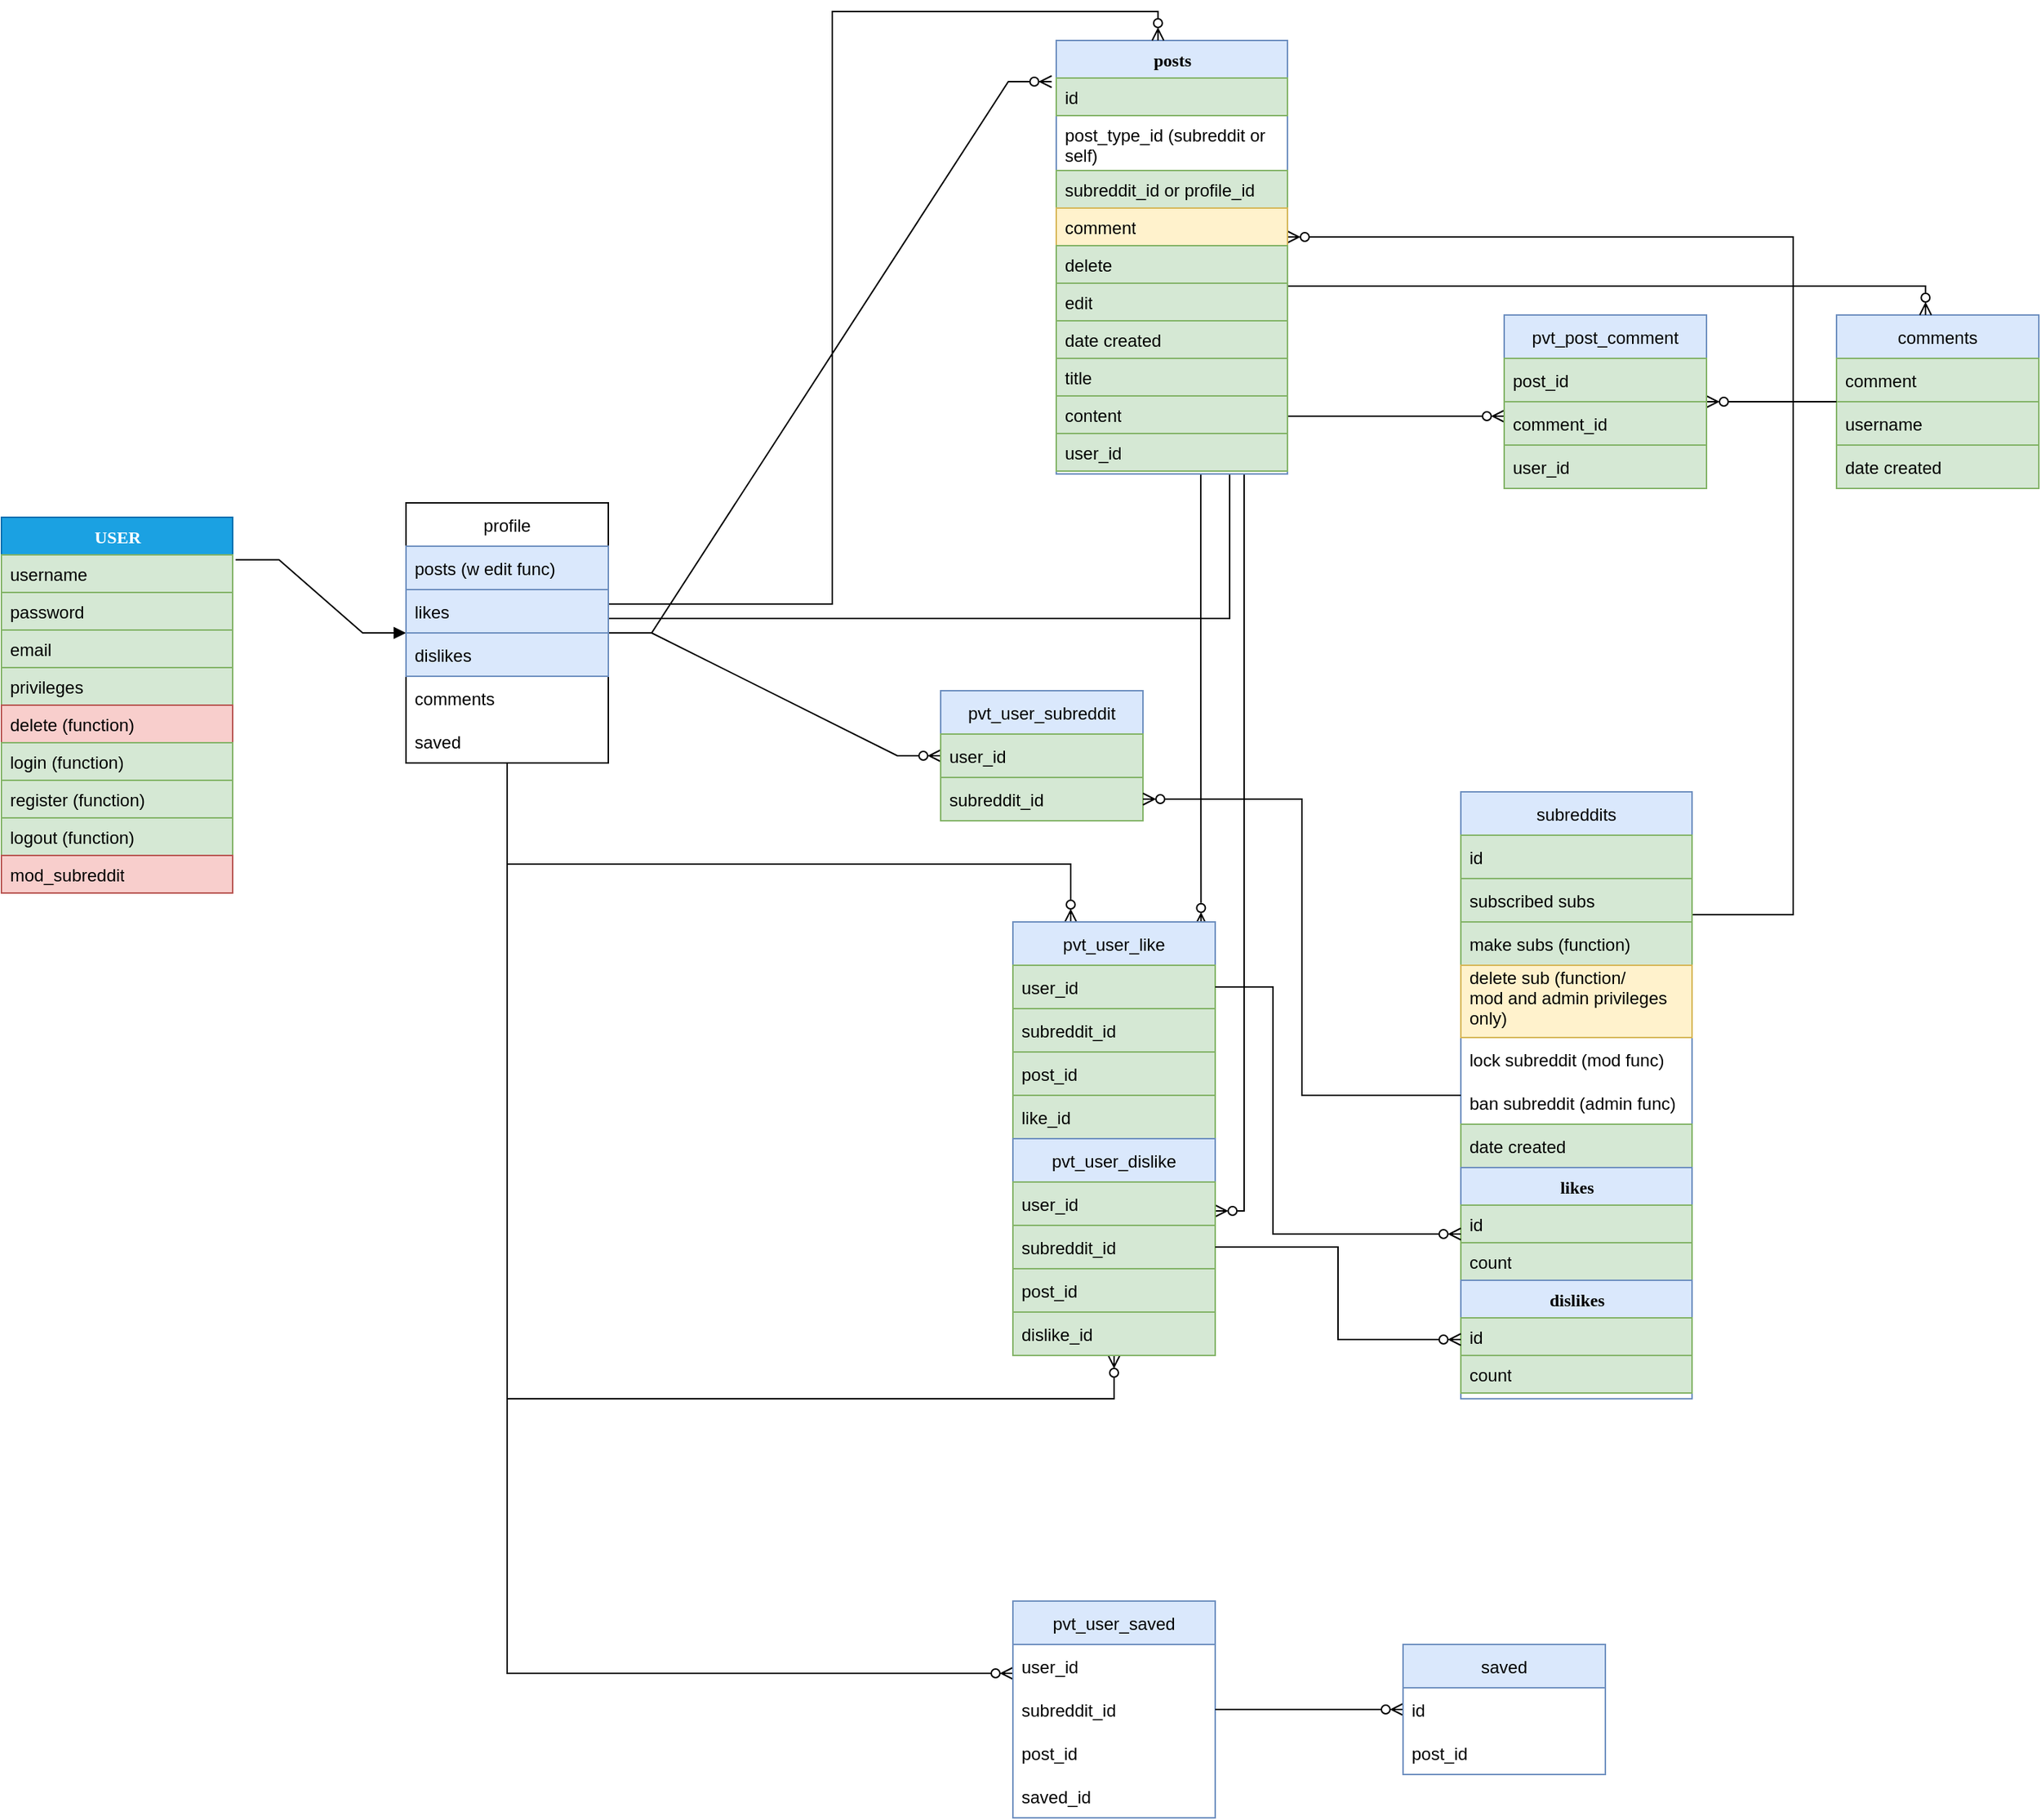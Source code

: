 <mxfile version="17.4.2" type="device"><diagram name="Page-1" id="9f46799a-70d6-7492-0946-bef42562c5a5"><mxGraphModel dx="1038" dy="1491" grid="1" gridSize="10" guides="1" tooltips="1" connect="1" arrows="1" fold="1" page="1" pageScale="1" pageWidth="1100" pageHeight="850" background="none" math="0" shadow="0"><root><mxCell id="0"/><mxCell id="1" parent="0"/><mxCell id="78961159f06e98e8-17" value="USER" style="swimlane;html=1;fontStyle=1;align=center;verticalAlign=top;childLayout=stackLayout;horizontal=1;startSize=26;horizontalStack=0;resizeParent=1;resizeLast=0;collapsible=1;marginBottom=0;swimlaneFillColor=#ffffff;rounded=0;shadow=0;comic=0;labelBackgroundColor=none;strokeWidth=1;fillColor=#1ba1e2;fontFamily=Verdana;fontSize=12;fontColor=#ffffff;strokeColor=#006EAF;" parent="1" vertex="1"><mxGeometry x="40" y="40" width="160" height="260" as="geometry"/></mxCell><mxCell id="78961159f06e98e8-21" value="username" style="text;html=1;align=left;verticalAlign=top;spacingLeft=4;spacingRight=4;whiteSpace=wrap;overflow=hidden;rotatable=0;points=[[0,0.5],[1,0.5]];portConstraint=eastwest;fillColor=#d5e8d4;strokeColor=#82b366;" parent="78961159f06e98e8-17" vertex="1"><mxGeometry y="26" width="160" height="26" as="geometry"/></mxCell><mxCell id="78961159f06e98e8-23" value="password" style="text;html=1;align=left;verticalAlign=top;spacingLeft=4;spacingRight=4;whiteSpace=wrap;overflow=hidden;rotatable=0;points=[[0,0.5],[1,0.5]];portConstraint=eastwest;fillColor=#d5e8d4;strokeColor=#82b366;" parent="78961159f06e98e8-17" vertex="1"><mxGeometry y="52" width="160" height="26" as="geometry"/></mxCell><mxCell id="78961159f06e98e8-25" value="email" style="text;html=1;align=left;verticalAlign=top;spacingLeft=4;spacingRight=4;whiteSpace=wrap;overflow=hidden;rotatable=0;points=[[0,0.5],[1,0.5]];portConstraint=eastwest;fillColor=#d5e8d4;strokeColor=#82b366;" parent="78961159f06e98e8-17" vertex="1"><mxGeometry y="78" width="160" height="26" as="geometry"/></mxCell><mxCell id="drAiBeQKK8dR-W4HJCI8-1" value="privileges" style="text;html=1;align=left;verticalAlign=top;spacingLeft=4;spacingRight=4;whiteSpace=wrap;overflow=hidden;rotatable=0;points=[[0,0.5],[1,0.5]];portConstraint=eastwest;fillColor=#d5e8d4;strokeColor=#82b366;" parent="78961159f06e98e8-17" vertex="1"><mxGeometry y="104" width="160" height="26" as="geometry"/></mxCell><mxCell id="uqKY4ktfAnhMbrD-Z6_f-5" value="delete (function)" style="text;html=1;align=left;verticalAlign=top;spacingLeft=4;spacingRight=4;whiteSpace=wrap;overflow=hidden;rotatable=0;points=[[0,0.5],[1,0.5]];portConstraint=eastwest;fillColor=#f8cecc;strokeColor=#b85450;" parent="78961159f06e98e8-17" vertex="1"><mxGeometry y="130" width="160" height="26" as="geometry"/></mxCell><mxCell id="nUvhS7gGkmAWNlvg9w2H-15" value="login (function)" style="text;html=1;align=left;verticalAlign=top;spacingLeft=4;spacingRight=4;whiteSpace=wrap;overflow=hidden;rotatable=0;points=[[0,0.5],[1,0.5]];portConstraint=eastwest;fillColor=#d5e8d4;strokeColor=#82b366;" parent="78961159f06e98e8-17" vertex="1"><mxGeometry y="156" width="160" height="26" as="geometry"/></mxCell><mxCell id="nUvhS7gGkmAWNlvg9w2H-14" value="register (function)" style="text;html=1;align=left;verticalAlign=top;spacingLeft=4;spacingRight=4;whiteSpace=wrap;overflow=hidden;rotatable=0;points=[[0,0.5],[1,0.5]];portConstraint=eastwest;fillColor=#d5e8d4;strokeColor=#82b366;" parent="78961159f06e98e8-17" vertex="1"><mxGeometry y="182" width="160" height="26" as="geometry"/></mxCell><mxCell id="nUvhS7gGkmAWNlvg9w2H-16" value="logout (function)" style="text;html=1;align=left;verticalAlign=top;spacingLeft=4;spacingRight=4;whiteSpace=wrap;overflow=hidden;rotatable=0;points=[[0,0.5],[1,0.5]];portConstraint=eastwest;fillColor=#d5e8d4;strokeColor=#82b366;" parent="78961159f06e98e8-17" vertex="1"><mxGeometry y="208" width="160" height="26" as="geometry"/></mxCell><mxCell id="d_ZBSY3HJxsvSeBCxlQQ-6" value="mod_subreddit" style="text;html=1;align=left;verticalAlign=top;spacingLeft=4;spacingRight=4;whiteSpace=wrap;overflow=hidden;rotatable=0;points=[[0,0.5],[1,0.5]];portConstraint=eastwest;fillColor=#f8cecc;strokeColor=#b85450;" parent="78961159f06e98e8-17" vertex="1"><mxGeometry y="234" width="160" height="26" as="geometry"/></mxCell><mxCell id="d_ZBSY3HJxsvSeBCxlQQ-1" style="edgeStyle=orthogonalEdgeStyle;rounded=0;orthogonalLoop=1;jettySize=auto;html=1;endArrow=ERzeroToMany;endFill=0;" parent="1" source="uqKY4ktfAnhMbrD-Z6_f-15" target="SJWkhh7TY2Ft2IGESdE4-1" edge="1"><mxGeometry relative="1" as="geometry"><mxPoint x="1060" y="111" as="targetPoint"/><Array as="points"><mxPoint x="930" y="-30"/></Array></mxGeometry></mxCell><mxCell id="uqKY4ktfAnhMbrD-Z6_f-9" value="" style="edgeStyle=entityRelationEdgeStyle;fontSize=12;html=1;endArrow=ERzeroToMany;endFill=1;rounded=0;entryX=-0.02;entryY=0.095;entryDx=0;entryDy=0;entryPerimeter=0;" parent="1" source="_9cTHh4UUJ5DNviU_jwY-20" target="uqKY4ktfAnhMbrD-Z6_f-10" edge="1"><mxGeometry width="100" height="100" relative="1" as="geometry"><mxPoint x="470" y="96.19" as="sourcePoint"/><mxPoint x="780.96" y="-39.998" as="targetPoint"/></mxGeometry></mxCell><mxCell id="_9cTHh4UUJ5DNviU_jwY-7" style="edgeStyle=orthogonalEdgeStyle;rounded=0;orthogonalLoop=1;jettySize=auto;html=1;endArrow=ERzeroToMany;endFill=0;" parent="1" source="_9cTHh4UUJ5DNviU_jwY-20" target="_9cTHh4UUJ5DNviU_jwY-2" edge="1"><mxGeometry relative="1" as="geometry"><mxPoint x="390.059" y="240" as="sourcePoint"/><Array as="points"><mxPoint x="390" y="280"/><mxPoint x="780" y="280"/></Array></mxGeometry></mxCell><mxCell id="_9cTHh4UUJ5DNviU_jwY-9" style="edgeStyle=orthogonalEdgeStyle;rounded=0;orthogonalLoop=1;jettySize=auto;html=1;endArrow=ERzeroToMany;endFill=0;" parent="1" source="_9cTHh4UUJ5DNviU_jwY-20" target="_9cTHh4UUJ5DNviU_jwY-10" edge="1"><mxGeometry relative="1" as="geometry"><mxPoint x="390.059" y="240" as="sourcePoint"/><Array as="points"><mxPoint x="390" y="650"/></Array></mxGeometry></mxCell><mxCell id="Q7yW6wBONfypEGkqu4uv-3" value="" style="edgeStyle=entityRelationEdgeStyle;fontSize=12;html=1;endArrow=block;endFill=1;rounded=0;exitX=1.013;exitY=0.113;exitDx=0;exitDy=0;exitPerimeter=0;" parent="1" source="78961159f06e98e8-17" target="_9cTHh4UUJ5DNviU_jwY-20" edge="1"><mxGeometry width="100" height="100" relative="1" as="geometry"><mxPoint x="210" y="180" as="sourcePoint"/><mxPoint x="312.08" y="76.02" as="targetPoint"/></mxGeometry></mxCell><mxCell id="-QyiAIbxugZRSILFU4gC-1" value="" style="edgeStyle=entityRelationEdgeStyle;fontSize=12;html=1;endArrow=ERzeroToMany;endFill=1;rounded=0;" parent="1" source="_9cTHh4UUJ5DNviU_jwY-20" target="SJWkhh7TY2Ft2IGESdE4-6" edge="1"><mxGeometry width="100" height="100" relative="1" as="geometry"><mxPoint x="470" y="122.19" as="sourcePoint"/><mxPoint x="790" y="312.5" as="targetPoint"/></mxGeometry></mxCell><mxCell id="MexEV-au3usrfiTKLxCq-2" style="edgeStyle=orthogonalEdgeStyle;rounded=0;orthogonalLoop=1;jettySize=auto;html=1;endArrow=ERzeroToMany;endFill=0;" parent="1" source="-QyiAIbxugZRSILFU4gC-6" target="uqKY4ktfAnhMbrD-Z6_f-10" edge="1"><mxGeometry relative="1" as="geometry"><Array as="points"><mxPoint x="1280" y="315"/><mxPoint x="1280" y="-154"/></Array></mxGeometry></mxCell><mxCell id="-QyiAIbxugZRSILFU4gC-6" value="subreddits" style="swimlane;fontStyle=0;childLayout=stackLayout;horizontal=1;startSize=30;horizontalStack=0;resizeParent=1;resizeParentMax=0;resizeLast=0;collapsible=1;marginBottom=0;fillColor=#dae8fc;strokeColor=#6c8ebf;" parent="1" vertex="1"><mxGeometry x="1050" y="230" width="160" height="420" as="geometry"/></mxCell><mxCell id="-QyiAIbxugZRSILFU4gC-7" value="id" style="text;strokeColor=#82b366;fillColor=#d5e8d4;align=left;verticalAlign=middle;spacingLeft=4;spacingRight=4;overflow=hidden;points=[[0,0.5],[1,0.5]];portConstraint=eastwest;rotatable=0;" parent="-QyiAIbxugZRSILFU4gC-6" vertex="1"><mxGeometry y="30" width="160" height="30" as="geometry"/></mxCell><mxCell id="_9cTHh4UUJ5DNviU_jwY-17" value="subscribed subs" style="text;strokeColor=#82b366;fillColor=#d5e8d4;align=left;verticalAlign=middle;spacingLeft=4;spacingRight=4;overflow=hidden;points=[[0,0.5],[1,0.5]];portConstraint=eastwest;rotatable=0;" parent="-QyiAIbxugZRSILFU4gC-6" vertex="1"><mxGeometry y="60" width="160" height="30" as="geometry"/></mxCell><mxCell id="-QyiAIbxugZRSILFU4gC-8" value="make subs (function)" style="text;strokeColor=#82b366;fillColor=#d5e8d4;align=left;verticalAlign=middle;spacingLeft=4;spacingRight=4;overflow=hidden;points=[[0,0.5],[1,0.5]];portConstraint=eastwest;rotatable=0;" parent="-QyiAIbxugZRSILFU4gC-6" vertex="1"><mxGeometry y="90" width="160" height="30" as="geometry"/></mxCell><mxCell id="-QyiAIbxugZRSILFU4gC-9" value="delete sub (function/&#10;mod and admin privileges &#10;only)&#10;" style="text;strokeColor=#d6b656;fillColor=#fff2cc;align=left;verticalAlign=middle;spacingLeft=4;spacingRight=4;overflow=hidden;points=[[0,0.5],[1,0.5]];portConstraint=eastwest;rotatable=0;" parent="-QyiAIbxugZRSILFU4gC-6" vertex="1"><mxGeometry y="120" width="160" height="50" as="geometry"/></mxCell><mxCell id="-QyiAIbxugZRSILFU4gC-10" value="lock subreddit (mod func)" style="text;strokeColor=none;fillColor=none;align=left;verticalAlign=middle;spacingLeft=4;spacingRight=4;overflow=hidden;points=[[0,0.5],[1,0.5]];portConstraint=eastwest;rotatable=0;" parent="-QyiAIbxugZRSILFU4gC-6" vertex="1"><mxGeometry y="170" width="160" height="30" as="geometry"/></mxCell><mxCell id="d_ZBSY3HJxsvSeBCxlQQ-7" value="ban subreddit (admin func)" style="text;strokeColor=none;fillColor=none;align=left;verticalAlign=middle;spacingLeft=4;spacingRight=4;overflow=hidden;points=[[0,0.5],[1,0.5]];portConstraint=eastwest;rotatable=0;" parent="-QyiAIbxugZRSILFU4gC-6" vertex="1"><mxGeometry y="200" width="160" height="30" as="geometry"/></mxCell><mxCell id="d_ZBSY3HJxsvSeBCxlQQ-11" value="date created" style="text;strokeColor=#82b366;fillColor=#d5e8d4;align=left;verticalAlign=middle;spacingLeft=4;spacingRight=4;overflow=hidden;points=[[0,0.5],[1,0.5]];portConstraint=eastwest;rotatable=0;" parent="-QyiAIbxugZRSILFU4gC-6" vertex="1"><mxGeometry y="230" width="160" height="30" as="geometry"/></mxCell><mxCell id="78961159f06e98e8-30" value="likes" style="swimlane;html=1;fontStyle=1;align=center;verticalAlign=top;childLayout=stackLayout;horizontal=1;startSize=26;horizontalStack=0;resizeParent=1;resizeLast=0;collapsible=1;marginBottom=0;swimlaneFillColor=#ffffff;rounded=0;shadow=0;comic=0;labelBackgroundColor=none;strokeWidth=1;fillColor=#dae8fc;fontFamily=Verdana;fontSize=12;strokeColor=#6c8ebf;" parent="-QyiAIbxugZRSILFU4gC-6" vertex="1"><mxGeometry y="260" width="160" height="160" as="geometry"/></mxCell><mxCell id="78961159f06e98e8-31" value="id" style="text;html=1;strokeColor=#82b366;fillColor=#d5e8d4;align=left;verticalAlign=top;spacingLeft=4;spacingRight=4;whiteSpace=wrap;overflow=hidden;rotatable=0;points=[[0,0.5],[1,0.5]];portConstraint=eastwest;" parent="78961159f06e98e8-30" vertex="1"><mxGeometry y="26" width="160" height="26" as="geometry"/></mxCell><mxCell id="_9cTHh4UUJ5DNviU_jwY-15" value="count" style="text;html=1;strokeColor=#82b366;fillColor=#d5e8d4;align=left;verticalAlign=top;spacingLeft=4;spacingRight=4;whiteSpace=wrap;overflow=hidden;rotatable=0;points=[[0,0.5],[1,0.5]];portConstraint=eastwest;" parent="78961159f06e98e8-30" vertex="1"><mxGeometry y="52" width="160" height="26" as="geometry"/></mxCell><mxCell id="uqKY4ktfAnhMbrD-Z6_f-18" value="dislikes" style="swimlane;html=1;fontStyle=1;align=center;verticalAlign=top;childLayout=stackLayout;horizontal=1;startSize=26;horizontalStack=0;resizeParent=1;resizeLast=0;collapsible=1;marginBottom=0;swimlaneFillColor=#ffffff;rounded=0;shadow=0;comic=0;labelBackgroundColor=none;strokeWidth=1;fillColor=#dae8fc;fontFamily=Verdana;fontSize=12;strokeColor=#6c8ebf;" parent="78961159f06e98e8-30" vertex="1"><mxGeometry y="78" width="160" height="82" as="geometry"/></mxCell><mxCell id="uqKY4ktfAnhMbrD-Z6_f-19" value="id" style="text;html=1;strokeColor=#82b366;fillColor=#d5e8d4;align=left;verticalAlign=top;spacingLeft=4;spacingRight=4;whiteSpace=wrap;overflow=hidden;rotatable=0;points=[[0,0.5],[1,0.5]];portConstraint=eastwest;" parent="uqKY4ktfAnhMbrD-Z6_f-18" vertex="1"><mxGeometry y="26" width="160" height="26" as="geometry"/></mxCell><mxCell id="_9cTHh4UUJ5DNviU_jwY-16" value="count" style="text;html=1;strokeColor=#82b366;fillColor=#d5e8d4;align=left;verticalAlign=top;spacingLeft=4;spacingRight=4;whiteSpace=wrap;overflow=hidden;rotatable=0;points=[[0,0.5],[1,0.5]];portConstraint=eastwest;" parent="uqKY4ktfAnhMbrD-Z6_f-18" vertex="1"><mxGeometry y="52" width="160" height="26" as="geometry"/></mxCell><mxCell id="d_ZBSY3HJxsvSeBCxlQQ-2" value="comments" style="swimlane;fontStyle=0;childLayout=stackLayout;horizontal=1;startSize=30;horizontalStack=0;resizeParent=1;resizeParentMax=0;resizeLast=0;collapsible=1;marginBottom=0;fillColor=#dae8fc;strokeColor=#6c8ebf;" parent="1" vertex="1"><mxGeometry x="1310" y="-100" width="140" height="120" as="geometry"/></mxCell><mxCell id="d_ZBSY3HJxsvSeBCxlQQ-3" value="comment" style="text;strokeColor=#82b366;fillColor=#d5e8d4;align=left;verticalAlign=middle;spacingLeft=4;spacingRight=4;overflow=hidden;points=[[0,0.5],[1,0.5]];portConstraint=eastwest;rotatable=0;" parent="d_ZBSY3HJxsvSeBCxlQQ-2" vertex="1"><mxGeometry y="30" width="140" height="30" as="geometry"/></mxCell><mxCell id="d_ZBSY3HJxsvSeBCxlQQ-4" value="username" style="text;strokeColor=#82b366;fillColor=#d5e8d4;align=left;verticalAlign=middle;spacingLeft=4;spacingRight=4;overflow=hidden;points=[[0,0.5],[1,0.5]];portConstraint=eastwest;rotatable=0;" parent="d_ZBSY3HJxsvSeBCxlQQ-2" vertex="1"><mxGeometry y="60" width="140" height="30" as="geometry"/></mxCell><mxCell id="d_ZBSY3HJxsvSeBCxlQQ-12" value="date created" style="text;strokeColor=#82b366;fillColor=#d5e8d4;align=left;verticalAlign=middle;spacingLeft=4;spacingRight=4;overflow=hidden;points=[[0,0.5],[1,0.5]];portConstraint=eastwest;rotatable=0;" parent="d_ZBSY3HJxsvSeBCxlQQ-2" vertex="1"><mxGeometry y="90" width="140" height="30" as="geometry"/></mxCell><mxCell id="d_ZBSY3HJxsvSeBCxlQQ-8" style="edgeStyle=orthogonalEdgeStyle;rounded=0;orthogonalLoop=1;jettySize=auto;html=1;entryX=0.44;entryY=0;entryDx=0;entryDy=0;entryPerimeter=0;endArrow=ERzeroToMany;endFill=0;startArrow=none;" parent="1" source="_9cTHh4UUJ5DNviU_jwY-20" target="d_ZBSY3HJxsvSeBCxlQQ-2" edge="1"><mxGeometry relative="1" as="geometry"><Array as="points"><mxPoint x="890" y="110"/><mxPoint x="890" y="-120"/><mxPoint x="1372" y="-120"/></Array><mxPoint x="470" y="120.0" as="sourcePoint"/></mxGeometry></mxCell><mxCell id="_9cTHh4UUJ5DNviU_jwY-29" style="edgeStyle=orthogonalEdgeStyle;rounded=0;orthogonalLoop=1;jettySize=auto;html=1;entryX=0.93;entryY=0.008;entryDx=0;entryDy=0;entryPerimeter=0;endArrow=ERzeroToMany;endFill=0;" parent="1" source="uqKY4ktfAnhMbrD-Z6_f-10" target="_9cTHh4UUJ5DNviU_jwY-2" edge="1"><mxGeometry relative="1" as="geometry"><Array as="points"><mxPoint x="870" y="120"/><mxPoint x="870" y="120"/></Array></mxGeometry></mxCell><mxCell id="_9cTHh4UUJ5DNviU_jwY-30" style="edgeStyle=orthogonalEdgeStyle;rounded=0;orthogonalLoop=1;jettySize=auto;html=1;endArrow=ERzeroToMany;endFill=0;" parent="1" source="uqKY4ktfAnhMbrD-Z6_f-10" target="_9cTHh4UUJ5DNviU_jwY-10" edge="1"><mxGeometry relative="1" as="geometry"><mxPoint x="900" y="490" as="targetPoint"/><Array as="points"><mxPoint x="900" y="520"/><mxPoint x="838" y="520"/></Array></mxGeometry></mxCell><mxCell id="uqKY4ktfAnhMbrD-Z6_f-10" value="posts" style="swimlane;html=1;fontStyle=1;align=center;verticalAlign=top;childLayout=stackLayout;horizontal=1;startSize=26;horizontalStack=0;resizeParent=1;resizeLast=0;collapsible=1;marginBottom=0;swimlaneFillColor=#ffffff;rounded=0;shadow=0;comic=0;labelBackgroundColor=none;strokeWidth=1;fillColor=#dae8fc;fontFamily=Verdana;fontSize=12;strokeColor=#6c8ebf;" parent="1" vertex="1"><mxGeometry x="770" y="-290" width="160" height="300" as="geometry"/></mxCell><mxCell id="uqKY4ktfAnhMbrD-Z6_f-11" value="id" style="text;html=1;strokeColor=#82b366;fillColor=#d5e8d4;align=left;verticalAlign=top;spacingLeft=4;spacingRight=4;whiteSpace=wrap;overflow=hidden;rotatable=0;points=[[0,0.5],[1,0.5]];portConstraint=eastwest;" parent="uqKY4ktfAnhMbrD-Z6_f-10" vertex="1"><mxGeometry y="26" width="160" height="26" as="geometry"/></mxCell><mxCell id="MexEV-au3usrfiTKLxCq-3" value="post_type_id (subreddit or self)" style="text;html=1;align=left;verticalAlign=top;spacingLeft=4;spacingRight=4;whiteSpace=wrap;overflow=hidden;rotatable=0;points=[[0,0.5],[1,0.5]];portConstraint=eastwest;" parent="uqKY4ktfAnhMbrD-Z6_f-10" vertex="1"><mxGeometry y="52" width="160" height="38" as="geometry"/></mxCell><mxCell id="MexEV-au3usrfiTKLxCq-5" value="subreddit_id or profile_id" style="text;html=1;align=left;verticalAlign=top;spacingLeft=4;spacingRight=4;whiteSpace=wrap;overflow=hidden;rotatable=0;points=[[0,0.5],[1,0.5]];portConstraint=eastwest;fillColor=#d5e8d4;strokeColor=#82b366;" parent="uqKY4ktfAnhMbrD-Z6_f-10" vertex="1"><mxGeometry y="90" width="160" height="26" as="geometry"/></mxCell><mxCell id="uqKY4ktfAnhMbrD-Z6_f-15" value="comment" style="text;html=1;strokeColor=#d6b656;fillColor=#fff2cc;align=left;verticalAlign=top;spacingLeft=4;spacingRight=4;whiteSpace=wrap;overflow=hidden;rotatable=0;points=[[0,0.5],[1,0.5]];portConstraint=eastwest;" parent="uqKY4ktfAnhMbrD-Z6_f-10" vertex="1"><mxGeometry y="116" width="160" height="26" as="geometry"/></mxCell><mxCell id="uqKY4ktfAnhMbrD-Z6_f-16" value="delete" style="text;html=1;strokeColor=#82b366;fillColor=#d5e8d4;align=left;verticalAlign=top;spacingLeft=4;spacingRight=4;whiteSpace=wrap;overflow=hidden;rotatable=0;points=[[0,0.5],[1,0.5]];portConstraint=eastwest;" parent="uqKY4ktfAnhMbrD-Z6_f-10" vertex="1"><mxGeometry y="142" width="160" height="26" as="geometry"/></mxCell><mxCell id="d_ZBSY3HJxsvSeBCxlQQ-9" value="edit" style="text;html=1;strokeColor=#82b366;fillColor=#d5e8d4;align=left;verticalAlign=top;spacingLeft=4;spacingRight=4;whiteSpace=wrap;overflow=hidden;rotatable=0;points=[[0,0.5],[1,0.5]];portConstraint=eastwest;" parent="uqKY4ktfAnhMbrD-Z6_f-10" vertex="1"><mxGeometry y="168" width="160" height="26" as="geometry"/></mxCell><mxCell id="d_ZBSY3HJxsvSeBCxlQQ-10" value="date created" style="text;html=1;strokeColor=#82b366;fillColor=#d5e8d4;align=left;verticalAlign=top;spacingLeft=4;spacingRight=4;whiteSpace=wrap;overflow=hidden;rotatable=0;points=[[0,0.5],[1,0.5]];portConstraint=eastwest;" parent="uqKY4ktfAnhMbrD-Z6_f-10" vertex="1"><mxGeometry y="194" width="160" height="26" as="geometry"/></mxCell><mxCell id="MexEV-au3usrfiTKLxCq-7" value="title" style="text;html=1;strokeColor=#82b366;fillColor=#d5e8d4;align=left;verticalAlign=top;spacingLeft=4;spacingRight=4;whiteSpace=wrap;overflow=hidden;rotatable=0;points=[[0,0.5],[1,0.5]];portConstraint=eastwest;" parent="uqKY4ktfAnhMbrD-Z6_f-10" vertex="1"><mxGeometry y="220" width="160" height="26" as="geometry"/></mxCell><mxCell id="MexEV-au3usrfiTKLxCq-19" value="content" style="text;html=1;strokeColor=#82b366;fillColor=#d5e8d4;align=left;verticalAlign=top;spacingLeft=4;spacingRight=4;whiteSpace=wrap;overflow=hidden;rotatable=0;points=[[0,0.5],[1,0.5]];portConstraint=eastwest;" parent="uqKY4ktfAnhMbrD-Z6_f-10" vertex="1"><mxGeometry y="246" width="160" height="26" as="geometry"/></mxCell><mxCell id="MexEV-au3usrfiTKLxCq-20" value="user_id" style="text;html=1;strokeColor=#82b366;fillColor=#d5e8d4;align=left;verticalAlign=top;spacingLeft=4;spacingRight=4;whiteSpace=wrap;overflow=hidden;rotatable=0;points=[[0,0.5],[1,0.5]];portConstraint=eastwest;" parent="uqKY4ktfAnhMbrD-Z6_f-10" vertex="1"><mxGeometry y="272" width="160" height="26" as="geometry"/></mxCell><mxCell id="MexEV-au3usrfiTKLxCq-6" value="" style="edgeStyle=orthogonalEdgeStyle;rounded=0;orthogonalLoop=1;jettySize=auto;html=1;entryX=0.44;entryY=0;entryDx=0;entryDy=0;entryPerimeter=0;endArrow=ERzeroToMany;endFill=0;" parent="1" source="_9cTHh4UUJ5DNviU_jwY-20" target="uqKY4ktfAnhMbrD-Z6_f-10" edge="1"><mxGeometry relative="1" as="geometry"><Array as="points"><mxPoint x="615" y="100"/><mxPoint x="615" y="-310"/><mxPoint x="840" y="-310"/></Array><mxPoint x="470" y="200.235" as="sourcePoint"/><mxPoint x="1211.6" y="-100.0" as="targetPoint"/></mxGeometry></mxCell><mxCell id="SJWkhh7TY2Ft2IGESdE4-5" style="edgeStyle=orthogonalEdgeStyle;rounded=0;orthogonalLoop=1;jettySize=auto;html=1;endArrow=none;endFill=0;startArrow=ERzeroToMany;startFill=0;" parent="1" source="SJWkhh7TY2Ft2IGESdE4-1" target="d_ZBSY3HJxsvSeBCxlQQ-2" edge="1"><mxGeometry relative="1" as="geometry"/></mxCell><mxCell id="SJWkhh7TY2Ft2IGESdE4-1" value="pvt_post_comment" style="swimlane;fontStyle=0;childLayout=stackLayout;horizontal=1;startSize=30;horizontalStack=0;resizeParent=1;resizeParentMax=0;resizeLast=0;collapsible=1;marginBottom=0;fillColor=#dae8fc;strokeColor=#6c8ebf;" parent="1" vertex="1"><mxGeometry x="1080" y="-100" width="140" height="120" as="geometry"/></mxCell><mxCell id="SJWkhh7TY2Ft2IGESdE4-2" value="post_id" style="text;strokeColor=#82b366;fillColor=#d5e8d4;align=left;verticalAlign=middle;spacingLeft=4;spacingRight=4;overflow=hidden;points=[[0,0.5],[1,0.5]];portConstraint=eastwest;rotatable=0;" parent="SJWkhh7TY2Ft2IGESdE4-1" vertex="1"><mxGeometry y="30" width="140" height="30" as="geometry"/></mxCell><mxCell id="SJWkhh7TY2Ft2IGESdE4-3" value="comment_id" style="text;strokeColor=#82b366;fillColor=#d5e8d4;align=left;verticalAlign=middle;spacingLeft=4;spacingRight=4;overflow=hidden;points=[[0,0.5],[1,0.5]];portConstraint=eastwest;rotatable=0;" parent="SJWkhh7TY2Ft2IGESdE4-1" vertex="1"><mxGeometry y="60" width="140" height="30" as="geometry"/></mxCell><mxCell id="SJWkhh7TY2Ft2IGESdE4-4" value="user_id" style="text;strokeColor=#82b366;fillColor=#d5e8d4;align=left;verticalAlign=middle;spacingLeft=4;spacingRight=4;overflow=hidden;points=[[0,0.5],[1,0.5]];portConstraint=eastwest;rotatable=0;" parent="SJWkhh7TY2Ft2IGESdE4-1" vertex="1"><mxGeometry y="90" width="140" height="30" as="geometry"/></mxCell><mxCell id="SJWkhh7TY2Ft2IGESdE4-6" value="pvt_user_subreddit" style="swimlane;fontStyle=0;childLayout=stackLayout;horizontal=1;startSize=30;horizontalStack=0;resizeParent=1;resizeParentMax=0;resizeLast=0;collapsible=1;marginBottom=0;fillColor=#dae8fc;strokeColor=#6c8ebf;" parent="1" vertex="1"><mxGeometry x="690" y="160" width="140" height="90" as="geometry"/></mxCell><mxCell id="SJWkhh7TY2Ft2IGESdE4-7" value="user_id" style="text;strokeColor=#82b366;fillColor=#d5e8d4;align=left;verticalAlign=middle;spacingLeft=4;spacingRight=4;overflow=hidden;points=[[0,0.5],[1,0.5]];portConstraint=eastwest;rotatable=0;" parent="SJWkhh7TY2Ft2IGESdE4-6" vertex="1"><mxGeometry y="30" width="140" height="30" as="geometry"/></mxCell><mxCell id="SJWkhh7TY2Ft2IGESdE4-8" value="subreddit_id" style="text;strokeColor=#82b366;fillColor=#d5e8d4;align=left;verticalAlign=middle;spacingLeft=4;spacingRight=4;overflow=hidden;points=[[0,0.5],[1,0.5]];portConstraint=eastwest;rotatable=0;" parent="SJWkhh7TY2Ft2IGESdE4-6" vertex="1"><mxGeometry y="60" width="140" height="30" as="geometry"/></mxCell><mxCell id="SJWkhh7TY2Ft2IGESdE4-10" style="edgeStyle=orthogonalEdgeStyle;rounded=0;orthogonalLoop=1;jettySize=auto;html=1;startArrow=ERzeroToMany;startFill=0;endArrow=none;endFill=0;" parent="1" source="SJWkhh7TY2Ft2IGESdE4-8" target="-QyiAIbxugZRSILFU4gC-6" edge="1"><mxGeometry relative="1" as="geometry"/></mxCell><mxCell id="_9cTHh4UUJ5DNviU_jwY-2" value="pvt_user_like" style="swimlane;fontStyle=0;childLayout=stackLayout;horizontal=1;startSize=30;horizontalStack=0;resizeParent=1;resizeParentMax=0;resizeLast=0;collapsible=1;marginBottom=0;fillColor=#dae8fc;strokeColor=#6c8ebf;" parent="1" vertex="1"><mxGeometry x="740" y="320" width="140" height="300" as="geometry"/></mxCell><mxCell id="_9cTHh4UUJ5DNviU_jwY-3" value="user_id" style="text;strokeColor=#82b366;fillColor=#d5e8d4;align=left;verticalAlign=middle;spacingLeft=4;spacingRight=4;overflow=hidden;points=[[0,0.5],[1,0.5]];portConstraint=eastwest;rotatable=0;" parent="_9cTHh4UUJ5DNviU_jwY-2" vertex="1"><mxGeometry y="30" width="140" height="30" as="geometry"/></mxCell><mxCell id="_9cTHh4UUJ5DNviU_jwY-31" value="subreddit_id" style="text;strokeColor=#82b366;fillColor=#d5e8d4;align=left;verticalAlign=middle;spacingLeft=4;spacingRight=4;overflow=hidden;points=[[0,0.5],[1,0.5]];portConstraint=eastwest;rotatable=0;" parent="_9cTHh4UUJ5DNviU_jwY-2" vertex="1"><mxGeometry y="60" width="140" height="30" as="geometry"/></mxCell><mxCell id="_9cTHh4UUJ5DNviU_jwY-4" value="post_id" style="text;strokeColor=#82b366;fillColor=#d5e8d4;align=left;verticalAlign=middle;spacingLeft=4;spacingRight=4;overflow=hidden;points=[[0,0.5],[1,0.5]];portConstraint=eastwest;rotatable=0;" parent="_9cTHh4UUJ5DNviU_jwY-2" vertex="1"><mxGeometry y="90" width="140" height="30" as="geometry"/></mxCell><mxCell id="_9cTHh4UUJ5DNviU_jwY-5" value="like_id" style="text;strokeColor=#82b366;fillColor=#d5e8d4;align=left;verticalAlign=middle;spacingLeft=4;spacingRight=4;overflow=hidden;points=[[0,0.5],[1,0.5]];portConstraint=eastwest;rotatable=0;" parent="_9cTHh4UUJ5DNviU_jwY-2" vertex="1"><mxGeometry y="120" width="140" height="30" as="geometry"/></mxCell><mxCell id="_9cTHh4UUJ5DNviU_jwY-10" value="pvt_user_dislike" style="swimlane;fontStyle=0;childLayout=stackLayout;horizontal=1;startSize=30;horizontalStack=0;resizeParent=1;resizeParentMax=0;resizeLast=0;collapsible=1;marginBottom=0;fillColor=#dae8fc;strokeColor=#6c8ebf;" parent="_9cTHh4UUJ5DNviU_jwY-2" vertex="1"><mxGeometry y="150" width="140" height="150" as="geometry"/></mxCell><mxCell id="_9cTHh4UUJ5DNviU_jwY-11" value="user_id" style="text;strokeColor=#82b366;fillColor=#d5e8d4;align=left;verticalAlign=middle;spacingLeft=4;spacingRight=4;overflow=hidden;points=[[0,0.5],[1,0.5]];portConstraint=eastwest;rotatable=0;" parent="_9cTHh4UUJ5DNviU_jwY-10" vertex="1"><mxGeometry y="30" width="140" height="30" as="geometry"/></mxCell><mxCell id="_9cTHh4UUJ5DNviU_jwY-32" value="subreddit_id" style="text;strokeColor=#82b366;fillColor=#d5e8d4;align=left;verticalAlign=middle;spacingLeft=4;spacingRight=4;overflow=hidden;points=[[0,0.5],[1,0.5]];portConstraint=eastwest;rotatable=0;" parent="_9cTHh4UUJ5DNviU_jwY-10" vertex="1"><mxGeometry y="60" width="140" height="30" as="geometry"/></mxCell><mxCell id="_9cTHh4UUJ5DNviU_jwY-12" value="post_id" style="text;strokeColor=#82b366;fillColor=#d5e8d4;align=left;verticalAlign=middle;spacingLeft=4;spacingRight=4;overflow=hidden;points=[[0,0.5],[1,0.5]];portConstraint=eastwest;rotatable=0;" parent="_9cTHh4UUJ5DNviU_jwY-10" vertex="1"><mxGeometry y="90" width="140" height="30" as="geometry"/></mxCell><mxCell id="_9cTHh4UUJ5DNviU_jwY-13" value="dislike_id" style="text;strokeColor=#82b366;fillColor=#d5e8d4;align=left;verticalAlign=middle;spacingLeft=4;spacingRight=4;overflow=hidden;points=[[0,0.5],[1,0.5]];portConstraint=eastwest;rotatable=0;" parent="_9cTHh4UUJ5DNviU_jwY-10" vertex="1"><mxGeometry y="120" width="140" height="30" as="geometry"/></mxCell><mxCell id="_9cTHh4UUJ5DNviU_jwY-8" style="edgeStyle=orthogonalEdgeStyle;rounded=0;orthogonalLoop=1;jettySize=auto;html=1;endArrow=ERzeroToMany;endFill=0;" parent="1" source="_9cTHh4UUJ5DNviU_jwY-3" target="78961159f06e98e8-30" edge="1"><mxGeometry relative="1" as="geometry"><Array as="points"><mxPoint x="920" y="365"/><mxPoint x="920" y="536"/></Array></mxGeometry></mxCell><mxCell id="_9cTHh4UUJ5DNviU_jwY-14" style="edgeStyle=orthogonalEdgeStyle;rounded=0;orthogonalLoop=1;jettySize=auto;html=1;endArrow=ERzeroToMany;endFill=0;" parent="1" source="_9cTHh4UUJ5DNviU_jwY-10" target="uqKY4ktfAnhMbrD-Z6_f-18" edge="1"><mxGeometry relative="1" as="geometry"><Array as="points"/></mxGeometry></mxCell><mxCell id="_9cTHh4UUJ5DNviU_jwY-33" style="edgeStyle=orthogonalEdgeStyle;rounded=0;orthogonalLoop=1;jettySize=auto;html=1;endArrow=ERzeroToMany;endFill=0;" parent="1" source="_9cTHh4UUJ5DNviU_jwY-20" target="_9cTHh4UUJ5DNviU_jwY-34" edge="1"><mxGeometry relative="1" as="geometry"><mxPoint x="760" y="840" as="targetPoint"/><Array as="points"><mxPoint x="390" y="840"/></Array></mxGeometry></mxCell><mxCell id="_9cTHh4UUJ5DNviU_jwY-20" value="profile" style="swimlane;fontStyle=0;childLayout=stackLayout;horizontal=1;startSize=30;horizontalStack=0;resizeParent=1;resizeParentMax=0;resizeLast=0;collapsible=1;marginBottom=0;" parent="1" vertex="1"><mxGeometry x="320" y="30" width="140" height="180" as="geometry"/></mxCell><mxCell id="_9cTHh4UUJ5DNviU_jwY-21" value="posts (w edit func)" style="text;strokeColor=#6c8ebf;fillColor=#dae8fc;align=left;verticalAlign=middle;spacingLeft=4;spacingRight=4;overflow=hidden;points=[[0,0.5],[1,0.5]];portConstraint=eastwest;rotatable=0;" parent="_9cTHh4UUJ5DNviU_jwY-20" vertex="1"><mxGeometry y="30" width="140" height="30" as="geometry"/></mxCell><mxCell id="_9cTHh4UUJ5DNviU_jwY-22" value="likes " style="text;strokeColor=#6c8ebf;fillColor=#dae8fc;align=left;verticalAlign=middle;spacingLeft=4;spacingRight=4;overflow=hidden;points=[[0,0.5],[1,0.5]];portConstraint=eastwest;rotatable=0;" parent="_9cTHh4UUJ5DNviU_jwY-20" vertex="1"><mxGeometry y="60" width="140" height="30" as="geometry"/></mxCell><mxCell id="_9cTHh4UUJ5DNviU_jwY-23" value="dislikes" style="text;strokeColor=#6c8ebf;fillColor=#dae8fc;align=left;verticalAlign=middle;spacingLeft=4;spacingRight=4;overflow=hidden;points=[[0,0.5],[1,0.5]];portConstraint=eastwest;rotatable=0;" parent="_9cTHh4UUJ5DNviU_jwY-20" vertex="1"><mxGeometry y="90" width="140" height="30" as="geometry"/></mxCell><mxCell id="_9cTHh4UUJ5DNviU_jwY-24" value="comments" style="text;strokeColor=none;fillColor=none;align=left;verticalAlign=middle;spacingLeft=4;spacingRight=4;overflow=hidden;points=[[0,0.5],[1,0.5]];portConstraint=eastwest;rotatable=0;" parent="_9cTHh4UUJ5DNviU_jwY-20" vertex="1"><mxGeometry y="120" width="140" height="30" as="geometry"/></mxCell><mxCell id="_9cTHh4UUJ5DNviU_jwY-25" value="saved" style="text;strokeColor=none;fillColor=none;align=left;verticalAlign=middle;spacingLeft=4;spacingRight=4;overflow=hidden;points=[[0,0.5],[1,0.5]];portConstraint=eastwest;rotatable=0;" parent="_9cTHh4UUJ5DNviU_jwY-20" vertex="1"><mxGeometry y="150" width="140" height="30" as="geometry"/></mxCell><mxCell id="_9cTHh4UUJ5DNviU_jwY-34" value="pvt_user_saved" style="swimlane;fontStyle=0;childLayout=stackLayout;horizontal=1;startSize=30;horizontalStack=0;resizeParent=1;resizeParentMax=0;resizeLast=0;collapsible=1;marginBottom=0;fillColor=#dae8fc;strokeColor=#6c8ebf;" parent="1" vertex="1"><mxGeometry x="740" y="790" width="140" height="150" as="geometry"/></mxCell><mxCell id="_9cTHh4UUJ5DNviU_jwY-35" value="user_id" style="text;align=left;verticalAlign=middle;spacingLeft=4;spacingRight=4;overflow=hidden;points=[[0,0.5],[1,0.5]];portConstraint=eastwest;rotatable=0;" parent="_9cTHh4UUJ5DNviU_jwY-34" vertex="1"><mxGeometry y="30" width="140" height="30" as="geometry"/></mxCell><mxCell id="_9cTHh4UUJ5DNviU_jwY-36" value="subreddit_id" style="text;align=left;verticalAlign=middle;spacingLeft=4;spacingRight=4;overflow=hidden;points=[[0,0.5],[1,0.5]];portConstraint=eastwest;rotatable=0;" parent="_9cTHh4UUJ5DNviU_jwY-34" vertex="1"><mxGeometry y="60" width="140" height="30" as="geometry"/></mxCell><mxCell id="_9cTHh4UUJ5DNviU_jwY-37" value="post_id" style="text;align=left;verticalAlign=middle;spacingLeft=4;spacingRight=4;overflow=hidden;points=[[0,0.5],[1,0.5]];portConstraint=eastwest;rotatable=0;" parent="_9cTHh4UUJ5DNviU_jwY-34" vertex="1"><mxGeometry y="90" width="140" height="30" as="geometry"/></mxCell><mxCell id="_9cTHh4UUJ5DNviU_jwY-38" value="saved_id" style="text;align=left;verticalAlign=middle;spacingLeft=4;spacingRight=4;overflow=hidden;points=[[0,0.5],[1,0.5]];portConstraint=eastwest;rotatable=0;" parent="_9cTHh4UUJ5DNviU_jwY-34" vertex="1"><mxGeometry y="120" width="140" height="30" as="geometry"/></mxCell><mxCell id="_9cTHh4UUJ5DNviU_jwY-39" style="edgeStyle=orthogonalEdgeStyle;rounded=0;orthogonalLoop=1;jettySize=auto;html=1;endArrow=ERzeroToMany;endFill=0;" parent="1" source="_9cTHh4UUJ5DNviU_jwY-36" target="_9cTHh4UUJ5DNviU_jwY-40" edge="1"><mxGeometry relative="1" as="geometry"><mxPoint x="1010" y="865" as="targetPoint"/></mxGeometry></mxCell><mxCell id="_9cTHh4UUJ5DNviU_jwY-40" value="saved" style="swimlane;fontStyle=0;childLayout=stackLayout;horizontal=1;startSize=30;horizontalStack=0;resizeParent=1;resizeParentMax=0;resizeLast=0;collapsible=1;marginBottom=0;fillColor=#dae8fc;strokeColor=#6c8ebf;" parent="1" vertex="1"><mxGeometry x="1010" y="820" width="140" height="90" as="geometry"/></mxCell><mxCell id="_9cTHh4UUJ5DNviU_jwY-41" value="id" style="text;strokeColor=none;fillColor=none;align=left;verticalAlign=middle;spacingLeft=4;spacingRight=4;overflow=hidden;points=[[0,0.5],[1,0.5]];portConstraint=eastwest;rotatable=0;" parent="_9cTHh4UUJ5DNviU_jwY-40" vertex="1"><mxGeometry y="30" width="140" height="30" as="geometry"/></mxCell><mxCell id="_9cTHh4UUJ5DNviU_jwY-42" value="post_id" style="text;strokeColor=none;fillColor=none;align=left;verticalAlign=middle;spacingLeft=4;spacingRight=4;overflow=hidden;points=[[0,0.5],[1,0.5]];portConstraint=eastwest;rotatable=0;" parent="_9cTHh4UUJ5DNviU_jwY-40" vertex="1"><mxGeometry y="60" width="140" height="30" as="geometry"/></mxCell></root></mxGraphModel></diagram></mxfile>